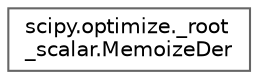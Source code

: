 digraph "Graphical Class Hierarchy"
{
 // LATEX_PDF_SIZE
  bgcolor="transparent";
  edge [fontname=Helvetica,fontsize=10,labelfontname=Helvetica,labelfontsize=10];
  node [fontname=Helvetica,fontsize=10,shape=box,height=0.2,width=0.4];
  rankdir="LR";
  Node0 [id="Node000000",label="scipy.optimize._root\l_scalar.MemoizeDer",height=0.2,width=0.4,color="grey40", fillcolor="white", style="filled",URL="$d3/d50/classscipy_1_1optimize_1_1__root__scalar_1_1MemoizeDer.html",tooltip=" "];
}
